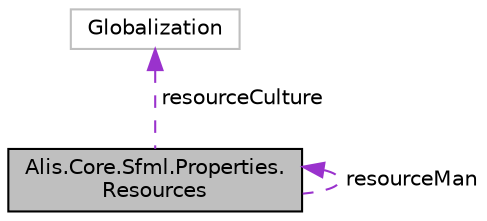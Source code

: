 digraph "Alis.Core.Sfml.Properties.Resources"
{
 // LATEX_PDF_SIZE
  edge [fontname="Helvetica",fontsize="10",labelfontname="Helvetica",labelfontsize="10"];
  node [fontname="Helvetica",fontsize="10",shape=record];
  Node1 [label="Alis.Core.Sfml.Properties.\lResources",height=0.2,width=0.4,color="black", fillcolor="grey75", style="filled", fontcolor="black",tooltip="Clase de recurso fuertemente tipado, para buscar cadenas traducidas, etc."];
  Node1 -> Node1 [dir="back",color="darkorchid3",fontsize="10",style="dashed",label=" resourceMan" ,fontname="Helvetica"];
  Node2 -> Node1 [dir="back",color="darkorchid3",fontsize="10",style="dashed",label=" resourceCulture" ,fontname="Helvetica"];
  Node2 [label="Globalization",height=0.2,width=0.4,color="grey75", fillcolor="white", style="filled",tooltip=" "];
}
